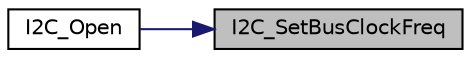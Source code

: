 digraph "I2C_SetBusClockFreq"
{
 // LATEX_PDF_SIZE
  edge [fontname="Helvetica",fontsize="10",labelfontname="Helvetica",labelfontsize="10"];
  node [fontname="Helvetica",fontsize="10",shape=record];
  rankdir="RL";
  Node1 [label="I2C_SetBusClockFreq",height=0.2,width=0.4,color="black", fillcolor="grey75", style="filled", fontcolor="black",tooltip="This function sets bus frequency of I2C module."];
  Node1 -> Node2 [dir="back",color="midnightblue",fontsize="10",style="solid",fontname="Helvetica"];
  Node2 [label="I2C_Open",height=0.2,width=0.4,color="black", fillcolor="white", style="filled",URL="$d4/d3c/group___n_a_n_o103___i2_c___e_x_p_o_r_t_e_d___f_u_n_c_t_i_o_n_s.html#gae8701d230c114b4b73757a08d0e23309",tooltip="This function make I2C module be ready and set the wanted bus clock."];
}
